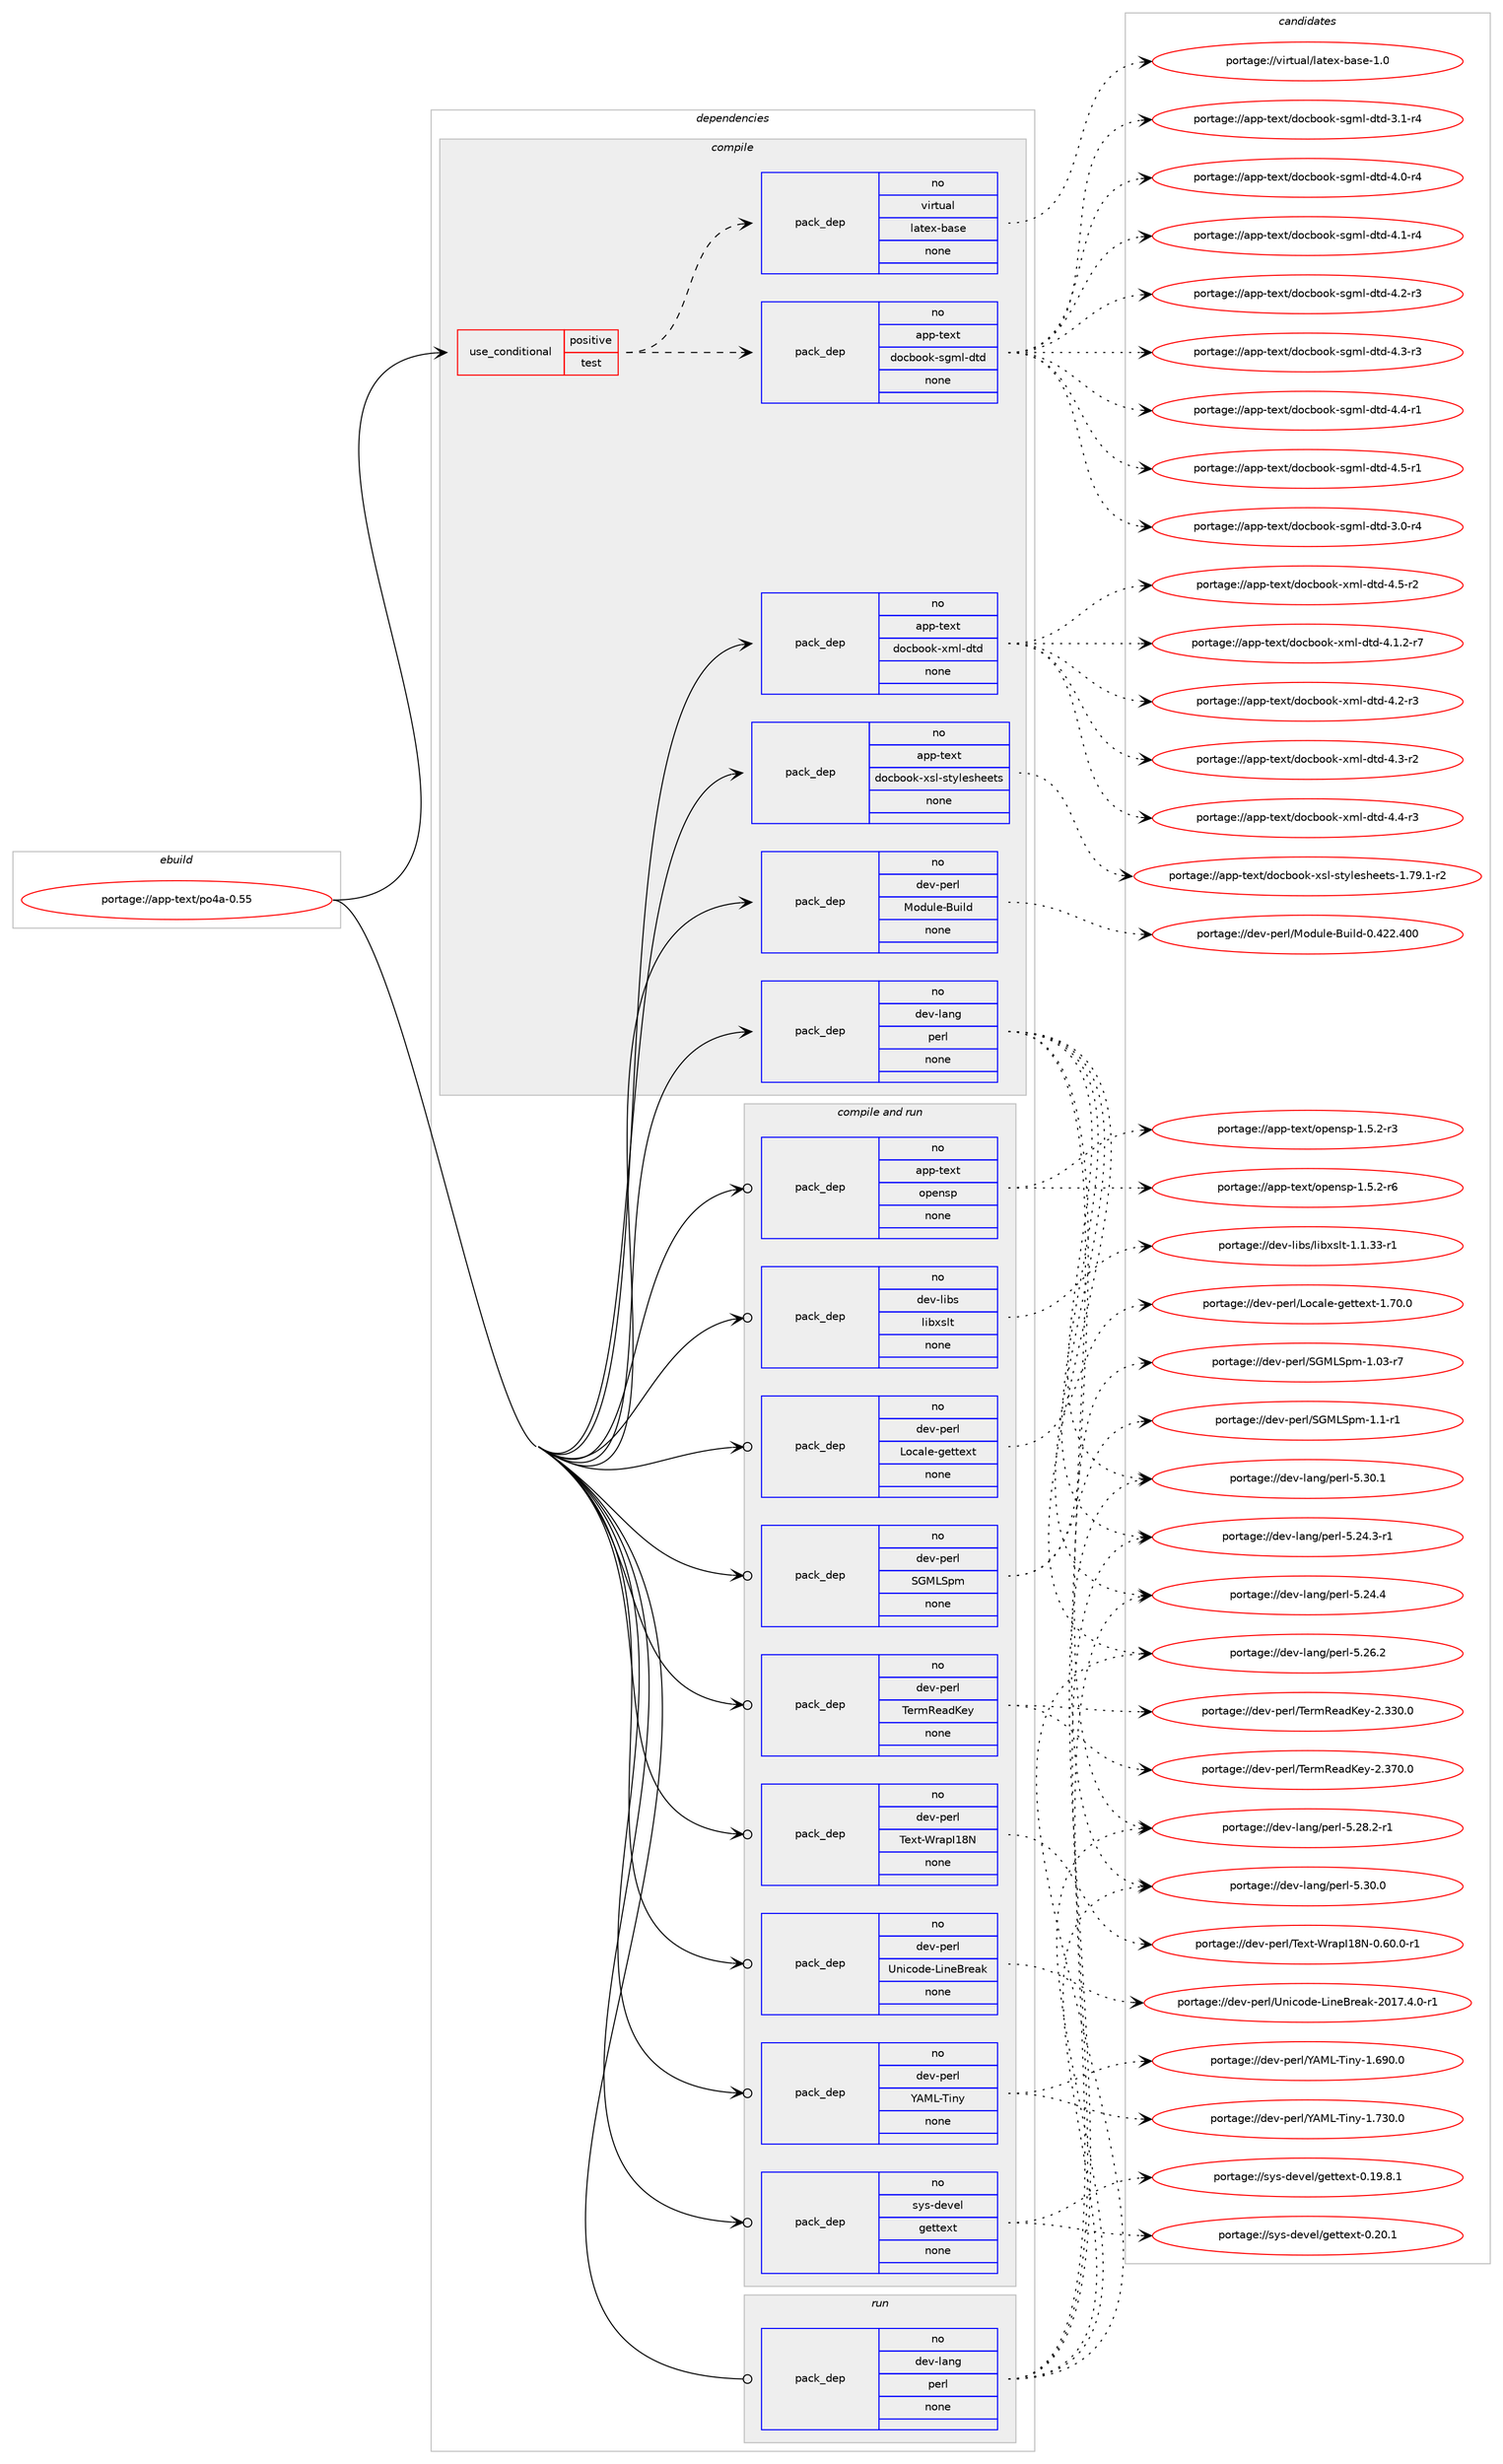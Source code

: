 digraph prolog {

# *************
# Graph options
# *************

newrank=true;
concentrate=true;
compound=true;
graph [rankdir=LR,fontname=Helvetica,fontsize=10,ranksep=1.5];#, ranksep=2.5, nodesep=0.2];
edge  [arrowhead=vee];
node  [fontname=Helvetica,fontsize=10];

# **********
# The ebuild
# **********

subgraph cluster_leftcol {
color=gray;
rank=same;
label=<<i>ebuild</i>>;
id [label="portage://app-text/po4a-0.55", color=red, width=4, href="../app-text/po4a-0.55.svg"];
}

# ****************
# The dependencies
# ****************

subgraph cluster_midcol {
color=gray;
label=<<i>dependencies</i>>;
subgraph cluster_compile {
fillcolor="#eeeeee";
style=filled;
label=<<i>compile</i>>;
subgraph cond11194 {
dependency46889 [label=<<TABLE BORDER="0" CELLBORDER="1" CELLSPACING="0" CELLPADDING="4"><TR><TD ROWSPAN="3" CELLPADDING="10">use_conditional</TD></TR><TR><TD>positive</TD></TR><TR><TD>test</TD></TR></TABLE>>, shape=none, color=red];
subgraph pack34876 {
dependency46890 [label=<<TABLE BORDER="0" CELLBORDER="1" CELLSPACING="0" CELLPADDING="4" WIDTH="220"><TR><TD ROWSPAN="6" CELLPADDING="30">pack_dep</TD></TR><TR><TD WIDTH="110">no</TD></TR><TR><TD>app-text</TD></TR><TR><TD>docbook-sgml-dtd</TD></TR><TR><TD>none</TD></TR><TR><TD></TD></TR></TABLE>>, shape=none, color=blue];
}
dependency46889:e -> dependency46890:w [weight=20,style="dashed",arrowhead="vee"];
subgraph pack34877 {
dependency46891 [label=<<TABLE BORDER="0" CELLBORDER="1" CELLSPACING="0" CELLPADDING="4" WIDTH="220"><TR><TD ROWSPAN="6" CELLPADDING="30">pack_dep</TD></TR><TR><TD WIDTH="110">no</TD></TR><TR><TD>virtual</TD></TR><TR><TD>latex-base</TD></TR><TR><TD>none</TD></TR><TR><TD></TD></TR></TABLE>>, shape=none, color=blue];
}
dependency46889:e -> dependency46891:w [weight=20,style="dashed",arrowhead="vee"];
}
id:e -> dependency46889:w [weight=20,style="solid",arrowhead="vee"];
subgraph pack34878 {
dependency46892 [label=<<TABLE BORDER="0" CELLBORDER="1" CELLSPACING="0" CELLPADDING="4" WIDTH="220"><TR><TD ROWSPAN="6" CELLPADDING="30">pack_dep</TD></TR><TR><TD WIDTH="110">no</TD></TR><TR><TD>app-text</TD></TR><TR><TD>docbook-xml-dtd</TD></TR><TR><TD>none</TD></TR><TR><TD></TD></TR></TABLE>>, shape=none, color=blue];
}
id:e -> dependency46892:w [weight=20,style="solid",arrowhead="vee"];
subgraph pack34879 {
dependency46893 [label=<<TABLE BORDER="0" CELLBORDER="1" CELLSPACING="0" CELLPADDING="4" WIDTH="220"><TR><TD ROWSPAN="6" CELLPADDING="30">pack_dep</TD></TR><TR><TD WIDTH="110">no</TD></TR><TR><TD>app-text</TD></TR><TR><TD>docbook-xsl-stylesheets</TD></TR><TR><TD>none</TD></TR><TR><TD></TD></TR></TABLE>>, shape=none, color=blue];
}
id:e -> dependency46893:w [weight=20,style="solid",arrowhead="vee"];
subgraph pack34880 {
dependency46894 [label=<<TABLE BORDER="0" CELLBORDER="1" CELLSPACING="0" CELLPADDING="4" WIDTH="220"><TR><TD ROWSPAN="6" CELLPADDING="30">pack_dep</TD></TR><TR><TD WIDTH="110">no</TD></TR><TR><TD>dev-lang</TD></TR><TR><TD>perl</TD></TR><TR><TD>none</TD></TR><TR><TD></TD></TR></TABLE>>, shape=none, color=blue];
}
id:e -> dependency46894:w [weight=20,style="solid",arrowhead="vee"];
subgraph pack34881 {
dependency46895 [label=<<TABLE BORDER="0" CELLBORDER="1" CELLSPACING="0" CELLPADDING="4" WIDTH="220"><TR><TD ROWSPAN="6" CELLPADDING="30">pack_dep</TD></TR><TR><TD WIDTH="110">no</TD></TR><TR><TD>dev-perl</TD></TR><TR><TD>Module-Build</TD></TR><TR><TD>none</TD></TR><TR><TD></TD></TR></TABLE>>, shape=none, color=blue];
}
id:e -> dependency46895:w [weight=20,style="solid",arrowhead="vee"];
}
subgraph cluster_compileandrun {
fillcolor="#eeeeee";
style=filled;
label=<<i>compile and run</i>>;
subgraph pack34882 {
dependency46896 [label=<<TABLE BORDER="0" CELLBORDER="1" CELLSPACING="0" CELLPADDING="4" WIDTH="220"><TR><TD ROWSPAN="6" CELLPADDING="30">pack_dep</TD></TR><TR><TD WIDTH="110">no</TD></TR><TR><TD>app-text</TD></TR><TR><TD>opensp</TD></TR><TR><TD>none</TD></TR><TR><TD></TD></TR></TABLE>>, shape=none, color=blue];
}
id:e -> dependency46896:w [weight=20,style="solid",arrowhead="odotvee"];
subgraph pack34883 {
dependency46897 [label=<<TABLE BORDER="0" CELLBORDER="1" CELLSPACING="0" CELLPADDING="4" WIDTH="220"><TR><TD ROWSPAN="6" CELLPADDING="30">pack_dep</TD></TR><TR><TD WIDTH="110">no</TD></TR><TR><TD>dev-libs</TD></TR><TR><TD>libxslt</TD></TR><TR><TD>none</TD></TR><TR><TD></TD></TR></TABLE>>, shape=none, color=blue];
}
id:e -> dependency46897:w [weight=20,style="solid",arrowhead="odotvee"];
subgraph pack34884 {
dependency46898 [label=<<TABLE BORDER="0" CELLBORDER="1" CELLSPACING="0" CELLPADDING="4" WIDTH="220"><TR><TD ROWSPAN="6" CELLPADDING="30">pack_dep</TD></TR><TR><TD WIDTH="110">no</TD></TR><TR><TD>dev-perl</TD></TR><TR><TD>Locale-gettext</TD></TR><TR><TD>none</TD></TR><TR><TD></TD></TR></TABLE>>, shape=none, color=blue];
}
id:e -> dependency46898:w [weight=20,style="solid",arrowhead="odotvee"];
subgraph pack34885 {
dependency46899 [label=<<TABLE BORDER="0" CELLBORDER="1" CELLSPACING="0" CELLPADDING="4" WIDTH="220"><TR><TD ROWSPAN="6" CELLPADDING="30">pack_dep</TD></TR><TR><TD WIDTH="110">no</TD></TR><TR><TD>dev-perl</TD></TR><TR><TD>SGMLSpm</TD></TR><TR><TD>none</TD></TR><TR><TD></TD></TR></TABLE>>, shape=none, color=blue];
}
id:e -> dependency46899:w [weight=20,style="solid",arrowhead="odotvee"];
subgraph pack34886 {
dependency46900 [label=<<TABLE BORDER="0" CELLBORDER="1" CELLSPACING="0" CELLPADDING="4" WIDTH="220"><TR><TD ROWSPAN="6" CELLPADDING="30">pack_dep</TD></TR><TR><TD WIDTH="110">no</TD></TR><TR><TD>dev-perl</TD></TR><TR><TD>TermReadKey</TD></TR><TR><TD>none</TD></TR><TR><TD></TD></TR></TABLE>>, shape=none, color=blue];
}
id:e -> dependency46900:w [weight=20,style="solid",arrowhead="odotvee"];
subgraph pack34887 {
dependency46901 [label=<<TABLE BORDER="0" CELLBORDER="1" CELLSPACING="0" CELLPADDING="4" WIDTH="220"><TR><TD ROWSPAN="6" CELLPADDING="30">pack_dep</TD></TR><TR><TD WIDTH="110">no</TD></TR><TR><TD>dev-perl</TD></TR><TR><TD>Text-WrapI18N</TD></TR><TR><TD>none</TD></TR><TR><TD></TD></TR></TABLE>>, shape=none, color=blue];
}
id:e -> dependency46901:w [weight=20,style="solid",arrowhead="odotvee"];
subgraph pack34888 {
dependency46902 [label=<<TABLE BORDER="0" CELLBORDER="1" CELLSPACING="0" CELLPADDING="4" WIDTH="220"><TR><TD ROWSPAN="6" CELLPADDING="30">pack_dep</TD></TR><TR><TD WIDTH="110">no</TD></TR><TR><TD>dev-perl</TD></TR><TR><TD>Unicode-LineBreak</TD></TR><TR><TD>none</TD></TR><TR><TD></TD></TR></TABLE>>, shape=none, color=blue];
}
id:e -> dependency46902:w [weight=20,style="solid",arrowhead="odotvee"];
subgraph pack34889 {
dependency46903 [label=<<TABLE BORDER="0" CELLBORDER="1" CELLSPACING="0" CELLPADDING="4" WIDTH="220"><TR><TD ROWSPAN="6" CELLPADDING="30">pack_dep</TD></TR><TR><TD WIDTH="110">no</TD></TR><TR><TD>dev-perl</TD></TR><TR><TD>YAML-Tiny</TD></TR><TR><TD>none</TD></TR><TR><TD></TD></TR></TABLE>>, shape=none, color=blue];
}
id:e -> dependency46903:w [weight=20,style="solid",arrowhead="odotvee"];
subgraph pack34890 {
dependency46904 [label=<<TABLE BORDER="0" CELLBORDER="1" CELLSPACING="0" CELLPADDING="4" WIDTH="220"><TR><TD ROWSPAN="6" CELLPADDING="30">pack_dep</TD></TR><TR><TD WIDTH="110">no</TD></TR><TR><TD>sys-devel</TD></TR><TR><TD>gettext</TD></TR><TR><TD>none</TD></TR><TR><TD></TD></TR></TABLE>>, shape=none, color=blue];
}
id:e -> dependency46904:w [weight=20,style="solid",arrowhead="odotvee"];
}
subgraph cluster_run {
fillcolor="#eeeeee";
style=filled;
label=<<i>run</i>>;
subgraph pack34891 {
dependency46905 [label=<<TABLE BORDER="0" CELLBORDER="1" CELLSPACING="0" CELLPADDING="4" WIDTH="220"><TR><TD ROWSPAN="6" CELLPADDING="30">pack_dep</TD></TR><TR><TD WIDTH="110">no</TD></TR><TR><TD>dev-lang</TD></TR><TR><TD>perl</TD></TR><TR><TD>none</TD></TR><TR><TD></TD></TR></TABLE>>, shape=none, color=blue];
}
id:e -> dependency46905:w [weight=20,style="solid",arrowhead="odot"];
}
}

# **************
# The candidates
# **************

subgraph cluster_choices {
rank=same;
color=gray;
label=<<i>candidates</i>>;

subgraph choice34876 {
color=black;
nodesep=1;
choiceportage97112112451161011201164710011199981111111074511510310910845100116100455146484511452 [label="portage://app-text/docbook-sgml-dtd-3.0-r4", color=red, width=4,href="../app-text/docbook-sgml-dtd-3.0-r4.svg"];
choiceportage97112112451161011201164710011199981111111074511510310910845100116100455146494511452 [label="portage://app-text/docbook-sgml-dtd-3.1-r4", color=red, width=4,href="../app-text/docbook-sgml-dtd-3.1-r4.svg"];
choiceportage97112112451161011201164710011199981111111074511510310910845100116100455246484511452 [label="portage://app-text/docbook-sgml-dtd-4.0-r4", color=red, width=4,href="../app-text/docbook-sgml-dtd-4.0-r4.svg"];
choiceportage97112112451161011201164710011199981111111074511510310910845100116100455246494511452 [label="portage://app-text/docbook-sgml-dtd-4.1-r4", color=red, width=4,href="../app-text/docbook-sgml-dtd-4.1-r4.svg"];
choiceportage97112112451161011201164710011199981111111074511510310910845100116100455246504511451 [label="portage://app-text/docbook-sgml-dtd-4.2-r3", color=red, width=4,href="../app-text/docbook-sgml-dtd-4.2-r3.svg"];
choiceportage97112112451161011201164710011199981111111074511510310910845100116100455246514511451 [label="portage://app-text/docbook-sgml-dtd-4.3-r3", color=red, width=4,href="../app-text/docbook-sgml-dtd-4.3-r3.svg"];
choiceportage97112112451161011201164710011199981111111074511510310910845100116100455246524511449 [label="portage://app-text/docbook-sgml-dtd-4.4-r1", color=red, width=4,href="../app-text/docbook-sgml-dtd-4.4-r1.svg"];
choiceportage97112112451161011201164710011199981111111074511510310910845100116100455246534511449 [label="portage://app-text/docbook-sgml-dtd-4.5-r1", color=red, width=4,href="../app-text/docbook-sgml-dtd-4.5-r1.svg"];
dependency46890:e -> choiceportage97112112451161011201164710011199981111111074511510310910845100116100455146484511452:w [style=dotted,weight="100"];
dependency46890:e -> choiceportage97112112451161011201164710011199981111111074511510310910845100116100455146494511452:w [style=dotted,weight="100"];
dependency46890:e -> choiceportage97112112451161011201164710011199981111111074511510310910845100116100455246484511452:w [style=dotted,weight="100"];
dependency46890:e -> choiceportage97112112451161011201164710011199981111111074511510310910845100116100455246494511452:w [style=dotted,weight="100"];
dependency46890:e -> choiceportage97112112451161011201164710011199981111111074511510310910845100116100455246504511451:w [style=dotted,weight="100"];
dependency46890:e -> choiceportage97112112451161011201164710011199981111111074511510310910845100116100455246514511451:w [style=dotted,weight="100"];
dependency46890:e -> choiceportage97112112451161011201164710011199981111111074511510310910845100116100455246524511449:w [style=dotted,weight="100"];
dependency46890:e -> choiceportage97112112451161011201164710011199981111111074511510310910845100116100455246534511449:w [style=dotted,weight="100"];
}
subgraph choice34877 {
color=black;
nodesep=1;
choiceportage11810511411611797108471089711610112045989711510145494648 [label="portage://virtual/latex-base-1.0", color=red, width=4,href="../virtual/latex-base-1.0.svg"];
dependency46891:e -> choiceportage11810511411611797108471089711610112045989711510145494648:w [style=dotted,weight="100"];
}
subgraph choice34878 {
color=black;
nodesep=1;
choiceportage971121124511610112011647100111999811111110745120109108451001161004552464946504511455 [label="portage://app-text/docbook-xml-dtd-4.1.2-r7", color=red, width=4,href="../app-text/docbook-xml-dtd-4.1.2-r7.svg"];
choiceportage97112112451161011201164710011199981111111074512010910845100116100455246504511451 [label="portage://app-text/docbook-xml-dtd-4.2-r3", color=red, width=4,href="../app-text/docbook-xml-dtd-4.2-r3.svg"];
choiceportage97112112451161011201164710011199981111111074512010910845100116100455246514511450 [label="portage://app-text/docbook-xml-dtd-4.3-r2", color=red, width=4,href="../app-text/docbook-xml-dtd-4.3-r2.svg"];
choiceportage97112112451161011201164710011199981111111074512010910845100116100455246524511451 [label="portage://app-text/docbook-xml-dtd-4.4-r3", color=red, width=4,href="../app-text/docbook-xml-dtd-4.4-r3.svg"];
choiceportage97112112451161011201164710011199981111111074512010910845100116100455246534511450 [label="portage://app-text/docbook-xml-dtd-4.5-r2", color=red, width=4,href="../app-text/docbook-xml-dtd-4.5-r2.svg"];
dependency46892:e -> choiceportage971121124511610112011647100111999811111110745120109108451001161004552464946504511455:w [style=dotted,weight="100"];
dependency46892:e -> choiceportage97112112451161011201164710011199981111111074512010910845100116100455246504511451:w [style=dotted,weight="100"];
dependency46892:e -> choiceportage97112112451161011201164710011199981111111074512010910845100116100455246514511450:w [style=dotted,weight="100"];
dependency46892:e -> choiceportage97112112451161011201164710011199981111111074512010910845100116100455246524511451:w [style=dotted,weight="100"];
dependency46892:e -> choiceportage97112112451161011201164710011199981111111074512010910845100116100455246534511450:w [style=dotted,weight="100"];
}
subgraph choice34879 {
color=black;
nodesep=1;
choiceportage97112112451161011201164710011199981111111074512011510845115116121108101115104101101116115454946555746494511450 [label="portage://app-text/docbook-xsl-stylesheets-1.79.1-r2", color=red, width=4,href="../app-text/docbook-xsl-stylesheets-1.79.1-r2.svg"];
dependency46893:e -> choiceportage97112112451161011201164710011199981111111074512011510845115116121108101115104101101116115454946555746494511450:w [style=dotted,weight="100"];
}
subgraph choice34880 {
color=black;
nodesep=1;
choiceportage100101118451089711010347112101114108455346505246514511449 [label="portage://dev-lang/perl-5.24.3-r1", color=red, width=4,href="../dev-lang/perl-5.24.3-r1.svg"];
choiceportage10010111845108971101034711210111410845534650524652 [label="portage://dev-lang/perl-5.24.4", color=red, width=4,href="../dev-lang/perl-5.24.4.svg"];
choiceportage10010111845108971101034711210111410845534650544650 [label="portage://dev-lang/perl-5.26.2", color=red, width=4,href="../dev-lang/perl-5.26.2.svg"];
choiceportage100101118451089711010347112101114108455346505646504511449 [label="portage://dev-lang/perl-5.28.2-r1", color=red, width=4,href="../dev-lang/perl-5.28.2-r1.svg"];
choiceportage10010111845108971101034711210111410845534651484648 [label="portage://dev-lang/perl-5.30.0", color=red, width=4,href="../dev-lang/perl-5.30.0.svg"];
choiceportage10010111845108971101034711210111410845534651484649 [label="portage://dev-lang/perl-5.30.1", color=red, width=4,href="../dev-lang/perl-5.30.1.svg"];
dependency46894:e -> choiceportage100101118451089711010347112101114108455346505246514511449:w [style=dotted,weight="100"];
dependency46894:e -> choiceportage10010111845108971101034711210111410845534650524652:w [style=dotted,weight="100"];
dependency46894:e -> choiceportage10010111845108971101034711210111410845534650544650:w [style=dotted,weight="100"];
dependency46894:e -> choiceportage100101118451089711010347112101114108455346505646504511449:w [style=dotted,weight="100"];
dependency46894:e -> choiceportage10010111845108971101034711210111410845534651484648:w [style=dotted,weight="100"];
dependency46894:e -> choiceportage10010111845108971101034711210111410845534651484649:w [style=dotted,weight="100"];
}
subgraph choice34881 {
color=black;
nodesep=1;
choiceportage100101118451121011141084777111100117108101456611710510810045484652505046524848 [label="portage://dev-perl/Module-Build-0.422.400", color=red, width=4,href="../dev-perl/Module-Build-0.422.400.svg"];
dependency46895:e -> choiceportage100101118451121011141084777111100117108101456611710510810045484652505046524848:w [style=dotted,weight="100"];
}
subgraph choice34882 {
color=black;
nodesep=1;
choiceportage9711211245116101120116471111121011101151124549465346504511451 [label="portage://app-text/opensp-1.5.2-r3", color=red, width=4,href="../app-text/opensp-1.5.2-r3.svg"];
choiceportage9711211245116101120116471111121011101151124549465346504511454 [label="portage://app-text/opensp-1.5.2-r6", color=red, width=4,href="../app-text/opensp-1.5.2-r6.svg"];
dependency46896:e -> choiceportage9711211245116101120116471111121011101151124549465346504511451:w [style=dotted,weight="100"];
dependency46896:e -> choiceportage9711211245116101120116471111121011101151124549465346504511454:w [style=dotted,weight="100"];
}
subgraph choice34883 {
color=black;
nodesep=1;
choiceportage10010111845108105981154710810598120115108116454946494651514511449 [label="portage://dev-libs/libxslt-1.1.33-r1", color=red, width=4,href="../dev-libs/libxslt-1.1.33-r1.svg"];
dependency46897:e -> choiceportage10010111845108105981154710810598120115108116454946494651514511449:w [style=dotted,weight="100"];
}
subgraph choice34884 {
color=black;
nodesep=1;
choiceportage10010111845112101114108477611199971081014510310111611610112011645494655484648 [label="portage://dev-perl/Locale-gettext-1.70.0", color=red, width=4,href="../dev-perl/Locale-gettext-1.70.0.svg"];
dependency46898:e -> choiceportage10010111845112101114108477611199971081014510310111611610112011645494655484648:w [style=dotted,weight="100"];
}
subgraph choice34885 {
color=black;
nodesep=1;
choiceportage1001011184511210111410847837177768311210945494648514511455 [label="portage://dev-perl/SGMLSpm-1.03-r7", color=red, width=4,href="../dev-perl/SGMLSpm-1.03-r7.svg"];
choiceportage10010111845112101114108478371777683112109454946494511449 [label="portage://dev-perl/SGMLSpm-1.1-r1", color=red, width=4,href="../dev-perl/SGMLSpm-1.1-r1.svg"];
dependency46899:e -> choiceportage1001011184511210111410847837177768311210945494648514511455:w [style=dotted,weight="100"];
dependency46899:e -> choiceportage10010111845112101114108478371777683112109454946494511449:w [style=dotted,weight="100"];
}
subgraph choice34886 {
color=black;
nodesep=1;
choiceportage1001011184511210111410847841011141098210197100751011214550465151484648 [label="portage://dev-perl/TermReadKey-2.330.0", color=red, width=4,href="../dev-perl/TermReadKey-2.330.0.svg"];
choiceportage1001011184511210111410847841011141098210197100751011214550465155484648 [label="portage://dev-perl/TermReadKey-2.370.0", color=red, width=4,href="../dev-perl/TermReadKey-2.370.0.svg"];
dependency46900:e -> choiceportage1001011184511210111410847841011141098210197100751011214550465151484648:w [style=dotted,weight="100"];
dependency46900:e -> choiceportage1001011184511210111410847841011141098210197100751011214550465155484648:w [style=dotted,weight="100"];
}
subgraph choice34887 {
color=black;
nodesep=1;
choiceportage10010111845112101114108478410112011645871149711273495678454846544846484511449 [label="portage://dev-perl/Text-WrapI18N-0.60.0-r1", color=red, width=4,href="../dev-perl/Text-WrapI18N-0.60.0-r1.svg"];
dependency46901:e -> choiceportage10010111845112101114108478410112011645871149711273495678454846544846484511449:w [style=dotted,weight="100"];
}
subgraph choice34888 {
color=black;
nodesep=1;
choiceportage10010111845112101114108478511010599111100101457610511010166114101971074550484955465246484511449 [label="portage://dev-perl/Unicode-LineBreak-2017.4.0-r1", color=red, width=4,href="../dev-perl/Unicode-LineBreak-2017.4.0-r1.svg"];
dependency46902:e -> choiceportage10010111845112101114108478511010599111100101457610511010166114101971074550484955465246484511449:w [style=dotted,weight="100"];
}
subgraph choice34889 {
color=black;
nodesep=1;
choiceportage10010111845112101114108478965777645841051101214549465457484648 [label="portage://dev-perl/YAML-Tiny-1.690.0", color=red, width=4,href="../dev-perl/YAML-Tiny-1.690.0.svg"];
choiceportage10010111845112101114108478965777645841051101214549465551484648 [label="portage://dev-perl/YAML-Tiny-1.730.0", color=red, width=4,href="../dev-perl/YAML-Tiny-1.730.0.svg"];
dependency46903:e -> choiceportage10010111845112101114108478965777645841051101214549465457484648:w [style=dotted,weight="100"];
dependency46903:e -> choiceportage10010111845112101114108478965777645841051101214549465551484648:w [style=dotted,weight="100"];
}
subgraph choice34890 {
color=black;
nodesep=1;
choiceportage1151211154510010111810110847103101116116101120116454846495746564649 [label="portage://sys-devel/gettext-0.19.8.1", color=red, width=4,href="../sys-devel/gettext-0.19.8.1.svg"];
choiceportage115121115451001011181011084710310111611610112011645484650484649 [label="portage://sys-devel/gettext-0.20.1", color=red, width=4,href="../sys-devel/gettext-0.20.1.svg"];
dependency46904:e -> choiceportage1151211154510010111810110847103101116116101120116454846495746564649:w [style=dotted,weight="100"];
dependency46904:e -> choiceportage115121115451001011181011084710310111611610112011645484650484649:w [style=dotted,weight="100"];
}
subgraph choice34891 {
color=black;
nodesep=1;
choiceportage100101118451089711010347112101114108455346505246514511449 [label="portage://dev-lang/perl-5.24.3-r1", color=red, width=4,href="../dev-lang/perl-5.24.3-r1.svg"];
choiceportage10010111845108971101034711210111410845534650524652 [label="portage://dev-lang/perl-5.24.4", color=red, width=4,href="../dev-lang/perl-5.24.4.svg"];
choiceportage10010111845108971101034711210111410845534650544650 [label="portage://dev-lang/perl-5.26.2", color=red, width=4,href="../dev-lang/perl-5.26.2.svg"];
choiceportage100101118451089711010347112101114108455346505646504511449 [label="portage://dev-lang/perl-5.28.2-r1", color=red, width=4,href="../dev-lang/perl-5.28.2-r1.svg"];
choiceportage10010111845108971101034711210111410845534651484648 [label="portage://dev-lang/perl-5.30.0", color=red, width=4,href="../dev-lang/perl-5.30.0.svg"];
choiceportage10010111845108971101034711210111410845534651484649 [label="portage://dev-lang/perl-5.30.1", color=red, width=4,href="../dev-lang/perl-5.30.1.svg"];
dependency46905:e -> choiceportage100101118451089711010347112101114108455346505246514511449:w [style=dotted,weight="100"];
dependency46905:e -> choiceportage10010111845108971101034711210111410845534650524652:w [style=dotted,weight="100"];
dependency46905:e -> choiceportage10010111845108971101034711210111410845534650544650:w [style=dotted,weight="100"];
dependency46905:e -> choiceportage100101118451089711010347112101114108455346505646504511449:w [style=dotted,weight="100"];
dependency46905:e -> choiceportage10010111845108971101034711210111410845534651484648:w [style=dotted,weight="100"];
dependency46905:e -> choiceportage10010111845108971101034711210111410845534651484649:w [style=dotted,weight="100"];
}
}

}
